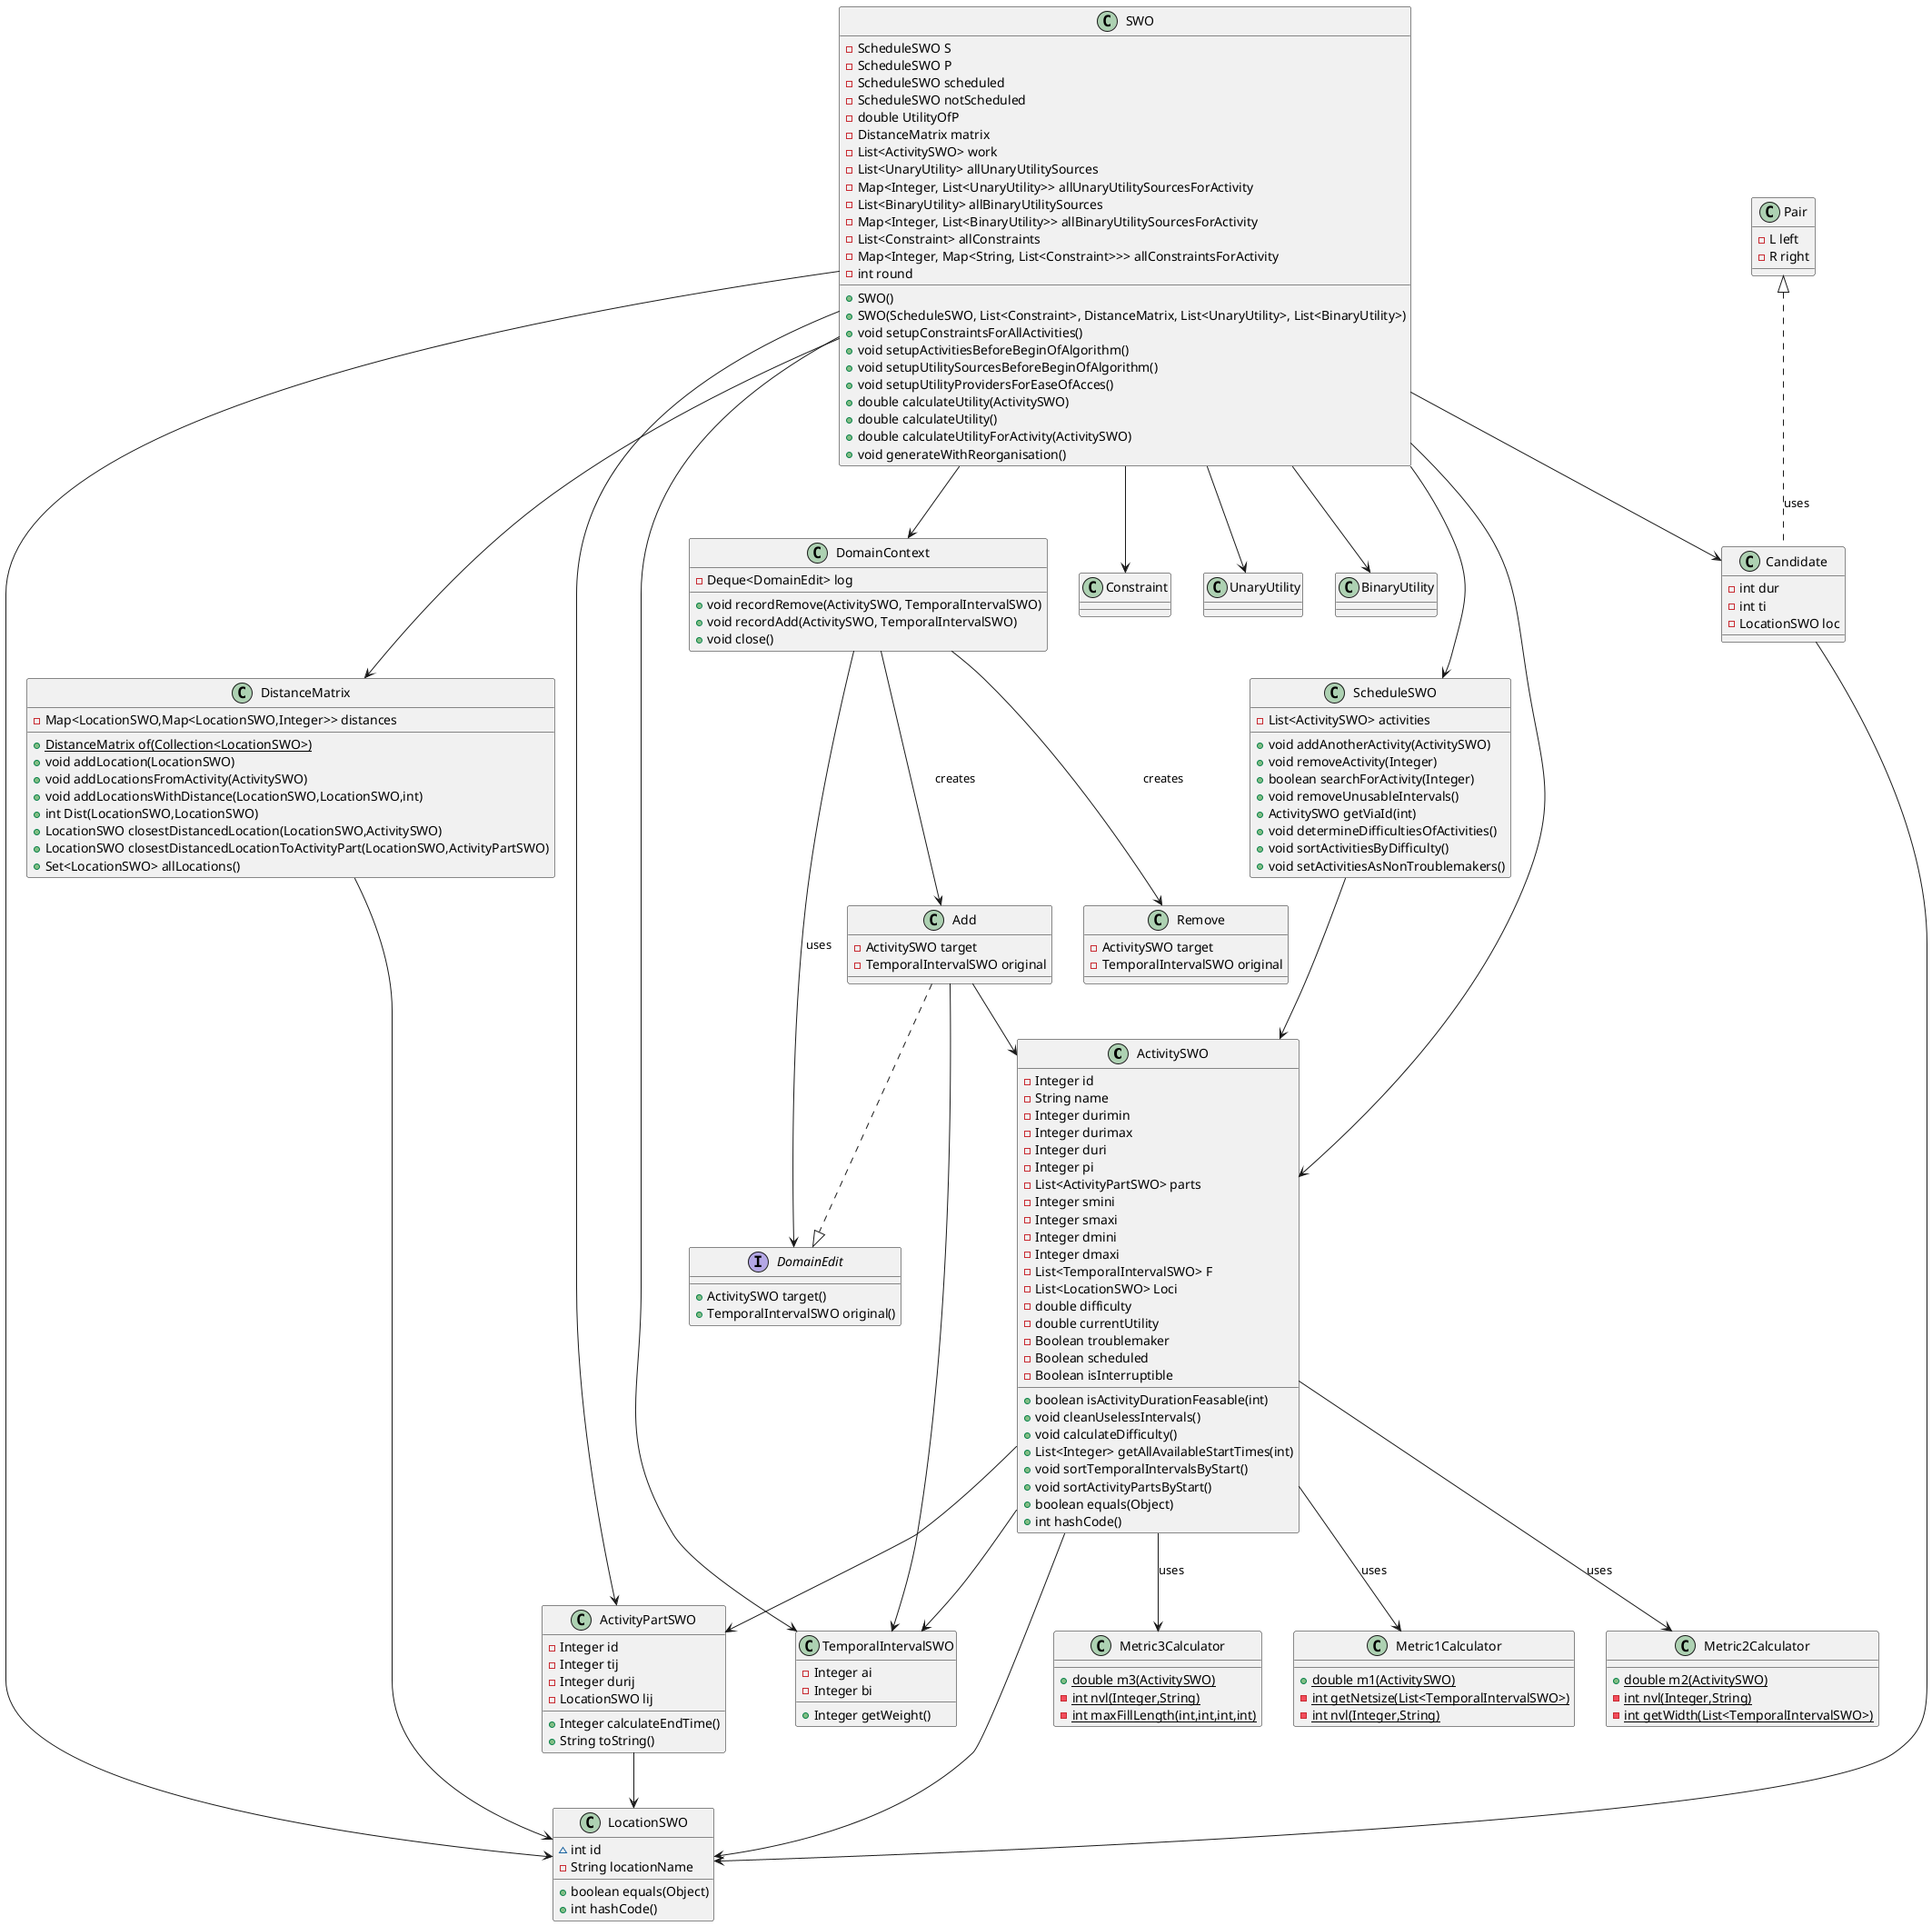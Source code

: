 @startuml
class ActivitySWO {
- Integer id
- String name
- Integer durimin
- Integer durimax
- Integer duri
- Integer pi
- List<ActivityPartSWO> parts
- Integer smini
- Integer smaxi
- Integer dmini
- Integer dmaxi
- List<TemporalIntervalSWO> F
- List<LocationSWO> Loci
- double difficulty
- double currentUtility
- Boolean troublemaker
- Boolean scheduled
- Boolean isInterruptible
+ boolean isActivityDurationFeasable(int)
+ void cleanUselessIntervals()
+ void calculateDifficulty()
+ List<Integer> getAllAvailableStartTimes(int)
+ void sortTemporalIntervalsByStart()
+ void sortActivityPartsByStart()
+ boolean equals(Object)
+ int hashCode()
}

class ActivityPartSWO {
- Integer id
- Integer tij
- Integer durij
- LocationSWO lij
+ Integer calculateEndTime()
+ String toString()
}

ActivitySWO -->  ActivityPartSWO
ActivitySWO --> TemporalIntervalSWO
ActivitySWO --> LocationSWO
ActivityPartSWO --> LocationSWO

class TemporalIntervalSWO {
- Integer ai
- Integer bi
+ Integer getWeight()
}


class ScheduleSWO {
- List<ActivitySWO> activities
+ void addAnotherActivity(ActivitySWO)
+ void removeActivity(Integer)
+ boolean searchForActivity(Integer)
+ void removeUnusableIntervals()
+ ActivitySWO getViaId(int)
+ void determineDifficultiesOfActivities()
+ void sortActivitiesByDifficulty()
+ void setActivitiesAsNonTroublemakers()
}

ScheduleSWO --> ActivitySWO
DistanceMatrix --> LocationSWO


class DistanceMatrix {
- Map<LocationSWO,Map<LocationSWO,Integer>> distances
+ {static} DistanceMatrix of(Collection<LocationSWO>)
+ void addLocation(LocationSWO)
+ void addLocationsFromActivity(ActivitySWO)
+ void addLocationsWithDistance(LocationSWO,LocationSWO,int)
+ int Dist(LocationSWO,LocationSWO)
+ LocationSWO closestDistancedLocation(LocationSWO,ActivitySWO)
+ LocationSWO closestDistancedLocationToActivityPart(LocationSWO,ActivityPartSWO)
+ Set<LocationSWO> allLocations()
}


class LocationSWO {
~ int id
- String locationName
+ boolean equals(Object)
+ int hashCode()
}


class Metric3Calculator {
+ {static} double m3(ActivitySWO)
- {static} int nvl(Integer,String)
- {static} int maxFillLength(int,int,int,int)
}

class Metric1Calculator {
+ {static} double m1(ActivitySWO)
- {static} int getNetsize(List<TemporalIntervalSWO>)
- {static} int nvl(Integer,String)
}

class Metric2Calculator {
+ {static} double m2(ActivitySWO)
- {static} int nvl(Integer,String)
- {static} int getWidth(List<TemporalIntervalSWO>)
}

ActivitySWO --> Metric1Calculator : uses
ActivitySWO --> Metric2Calculator : uses
ActivitySWO --> Metric3Calculator : uses


class SWO {
    - ScheduleSWO S
    - ScheduleSWO P
    - ScheduleSWO scheduled
    - ScheduleSWO notScheduled
    - double UtilityOfP
    - DistanceMatrix matrix
    - List<ActivitySWO> work
    - List<UnaryUtility> allUnaryUtilitySources
    - Map<Integer, List<UnaryUtility>> allUnaryUtilitySourcesForActivity
    - List<BinaryUtility> allBinaryUtilitySources
    - Map<Integer, List<BinaryUtility>> allBinaryUtilitySourcesForActivity
    - List<Constraint> allConstraints
    - Map<Integer, Map<String, List<Constraint>>> allConstraintsForActivity
    - int round

    + SWO()
    + SWO(ScheduleSWO, List<Constraint>, DistanceMatrix, List<UnaryUtility>, List<BinaryUtility>)
    + void setupConstraintsForAllActivities()
    + void setupActivitiesBeforeBeginOfAlgorithm()
    + void setupUtilitySourcesBeforeBeginOfAlgorithm()
    + void setupUtilityProvidersForEaseOfAcces()
    + double calculateUtility(ActivitySWO)
    + double calculateUtility()
    + double calculateUtilityForActivity(ActivitySWO)
    + void generateWithReorganisation()
}

SWO --> ScheduleSWO
SWO --> ActivitySWO
SWO --> Constraint
SWO --> UnaryUtility
SWO --> BinaryUtility
SWO --> DistanceMatrix
SWO --> DomainContext
SWO --> Candidate
SWO --> LocationSWO
SWO --> TemporalIntervalSWO
SWO --> ActivityPartSWO


  ' --------- Candidate ---------
  class Candidate {
    - int dur
    - int ti
    - LocationSWO loc
  }

  ' --------- Pair ---------
  class Pair {
    - L left
    - R right
  }
  Pair <|.. Candidate : uses

  ' --------- DomainEdit Interface ---------
  interface DomainEdit {
    + ActivitySWO target()
    + TemporalIntervalSWO original()
  }

  ' --------- Add Record ---------
  class Add {
    - ActivitySWO target
    - TemporalIntervalSWO original
  }
  Add ..|> DomainEdit

  ' --------- Remove Record ---------
  class Remove {
    - ActivitySWO target
    - TemporalIntervalSWO original
  }
  Remove ..|> DomainEdit

  ' --------- DomainContext ---------
  class DomainContext {
    - Deque<DomainEdit> log
    + void recordRemove(ActivitySWO, TemporalIntervalSWO)
    + void recordAdd(ActivitySWO, TemporalIntervalSWO)
    + void close()
  }

  DomainContext --> DomainEdit : uses
  DomainContext --> Add : creates
  DomainContext --> Remove : creates
  Add --> ActivitySWO
  Add --> TemporalIntervalSWO
  Remove --> ActivitySWO
  Remove --> TemporalIntervalSWO
  Candidate --> LocationSWO
}



@enduml